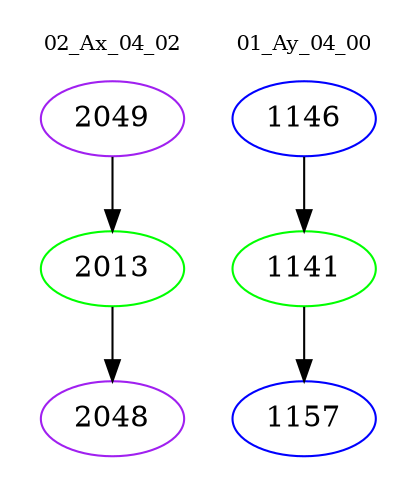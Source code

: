 digraph{
subgraph cluster_0 {
color = white
label = "02_Ax_04_02";
fontsize=10;
T0_2049 [label="2049", color="purple"]
T0_2049 -> T0_2013 [color="black"]
T0_2013 [label="2013", color="green"]
T0_2013 -> T0_2048 [color="black"]
T0_2048 [label="2048", color="purple"]
}
subgraph cluster_1 {
color = white
label = "01_Ay_04_00";
fontsize=10;
T1_1146 [label="1146", color="blue"]
T1_1146 -> T1_1141 [color="black"]
T1_1141 [label="1141", color="green"]
T1_1141 -> T1_1157 [color="black"]
T1_1157 [label="1157", color="blue"]
}
}
